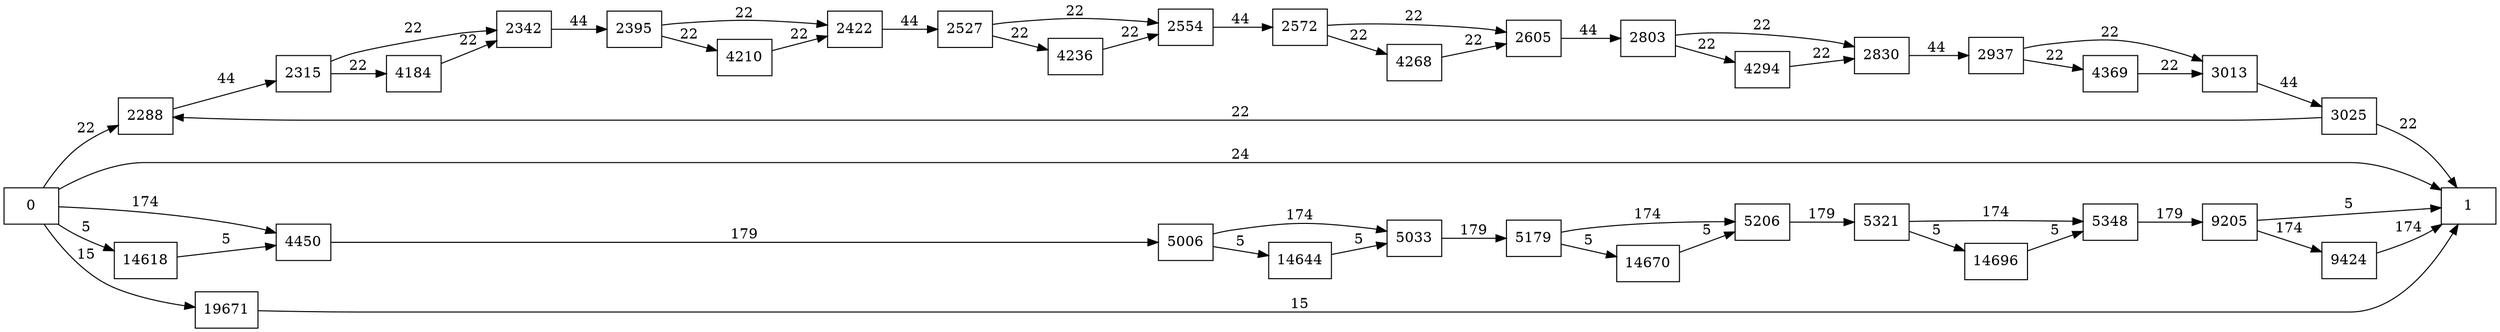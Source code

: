 digraph {
	graph [rankdir=LR]
	node [shape=rectangle]
	2288 -> 2315 [label=44]
	2315 -> 2342 [label=22]
	2315 -> 4184 [label=22]
	2342 -> 2395 [label=44]
	2395 -> 2422 [label=22]
	2395 -> 4210 [label=22]
	2422 -> 2527 [label=44]
	2527 -> 2554 [label=22]
	2527 -> 4236 [label=22]
	2554 -> 2572 [label=44]
	2572 -> 2605 [label=22]
	2572 -> 4268 [label=22]
	2605 -> 2803 [label=44]
	2803 -> 2830 [label=22]
	2803 -> 4294 [label=22]
	2830 -> 2937 [label=44]
	2937 -> 3013 [label=22]
	2937 -> 4369 [label=22]
	3013 -> 3025 [label=44]
	3025 -> 2288 [label=22]
	3025 -> 1 [label=22]
	4184 -> 2342 [label=22]
	4210 -> 2422 [label=22]
	4236 -> 2554 [label=22]
	4268 -> 2605 [label=22]
	4294 -> 2830 [label=22]
	4369 -> 3013 [label=22]
	4450 -> 5006 [label=179]
	5006 -> 5033 [label=174]
	5006 -> 14644 [label=5]
	5033 -> 5179 [label=179]
	5179 -> 5206 [label=174]
	5179 -> 14670 [label=5]
	5206 -> 5321 [label=179]
	5321 -> 5348 [label=174]
	5321 -> 14696 [label=5]
	5348 -> 9205 [label=179]
	9205 -> 1 [label=5]
	9205 -> 9424 [label=174]
	9424 -> 1 [label=174]
	14618 -> 4450 [label=5]
	14644 -> 5033 [label=5]
	14670 -> 5206 [label=5]
	14696 -> 5348 [label=5]
	19671 -> 1 [label=15]
	0 -> 4450 [label=174]
	0 -> 2288 [label=22]
	0 -> 1 [label=24]
	0 -> 14618 [label=5]
	0 -> 19671 [label=15]
}
